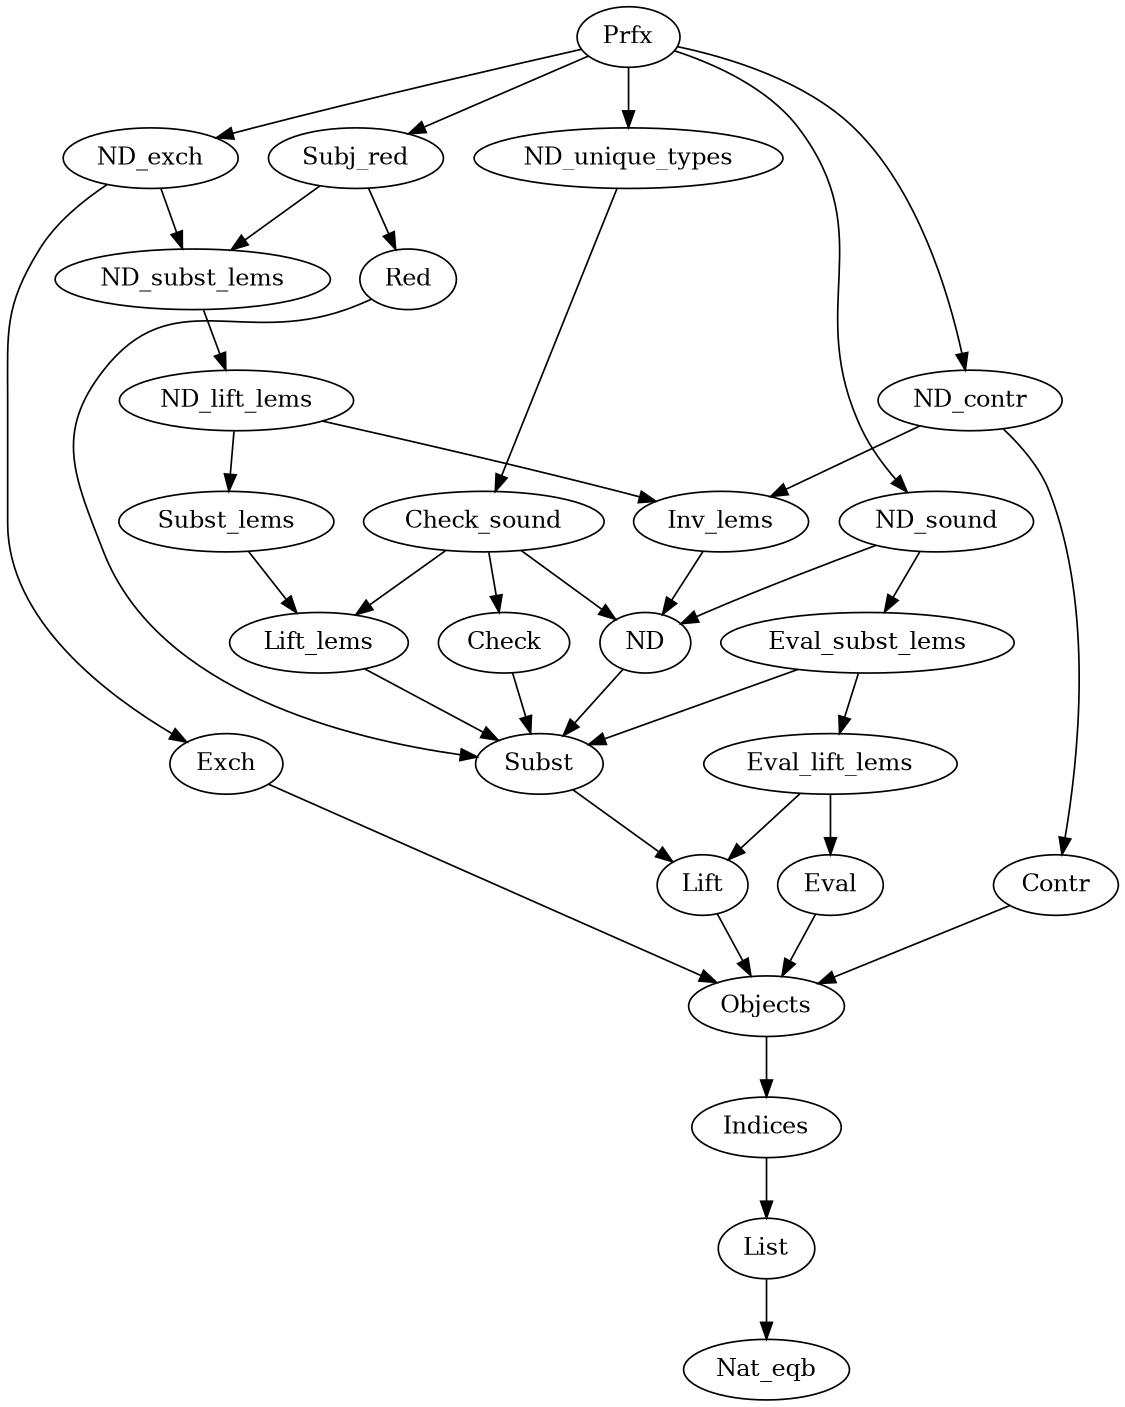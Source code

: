 digraph G {
  size="7.5,10" ;
  rankdir = TB ;
  "Subst_lems" -> "Lift_lems" ;
  "Subst" -> "Lift" ;
  "Subj_red" -> "ND_subst_lems" ;
  "Subj_red" -> "Red" ;
  "Red" -> "Subst" ;
  "Prfx" -> "ND_contr" ;
  "Prfx" -> "ND_exch" ;
  "Prfx" -> "ND_sound" ;
  "Prfx" -> "ND_unique_types" ;
  "Prfx" -> "Subj_red" ;
  "Objects" -> "Indices" ;
  "List" -> "Nat_eqb" ;
  "Lift_lems" -> "Subst" ;
  "Lift" -> "Objects" ;
  "Inv_lems" -> "ND" ;
  "Indices" -> "List" ;
  "Exch" -> "Objects" ;
  "Eval_subst_lems" -> "Eval_lift_lems" ;
  "Eval_subst_lems" -> "Subst" ;
  "Eval_lift_lems" -> "Eval" ;
  "Eval_lift_lems" -> "Lift" ;
  "Eval" -> "Objects" ;
  "Contr" -> "Objects" ;
  "Check_sound" -> "Check" ;
  "Check_sound" -> "Lift_lems" ;
  "Check_sound" -> "ND" ;
  "Check" -> "Subst" ;
  "ND_unique_types" -> "Check_sound" ;
  "ND_subst_lems" -> "ND_lift_lems" ;
  "ND_sound" -> "Eval_subst_lems" ;
  "ND_sound" -> "ND" ;
  "ND_lift_lems" -> "Inv_lems" ;
  "ND_lift_lems" -> "Subst_lems" ;
  "ND_exch" -> "Exch" ;
  "ND_exch" -> "ND_subst_lems" ;
  "ND_contr" -> "Contr" ;
  "ND_contr" -> "Inv_lems" ;
  "ND" -> "Subst" ;
}

